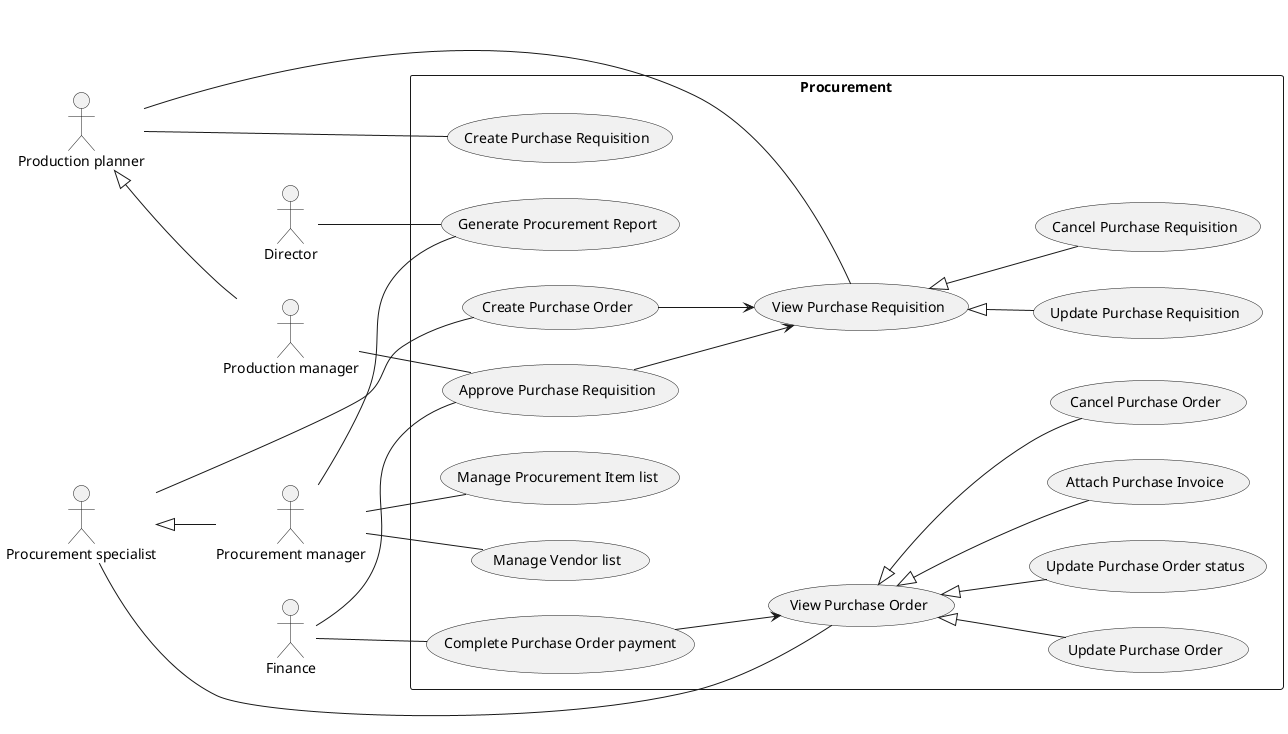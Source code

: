 @startuml Procurement
left to right direction

:Director: as d
:Finance: as f

:Production planner: as pp
:Production manager: as prm
pp <|-- prm

:Procurement manager: as pm
:Procurement specialist: as ps
ps <|-- pm

rectangle Procurement {
    pp -- (Create Purchase Requisition)
    pp -- (View Purchase Requisition)
    (View Purchase Requisition) <|-- (Update Purchase Requisition)
    (View Purchase Requisition) <|-- (Cancel Purchase Requisition)
    f -- (Approve Purchase Requisition)
    prm -- (Approve Purchase Requisition)
    (Approve Purchase Requisition) --> (View Purchase Requisition)

    ps -- (Create Purchase Order)
    (Create Purchase Order) --> (View Purchase Requisition)
    ps -- (View Purchase Order)
    (View Purchase Order) <|-- (Update Purchase Order)
    (View Purchase Order) <|-- (Update Purchase Order status)
    (View Purchase Order) <|-- (Attach Purchase Invoice)
    (View Purchase Order) <|-- (Cancel Purchase Order)
    f -- (Complete Purchase Order payment)
    (Complete Purchase Order payment) --> (View Purchase Order)

    pm -- (Manage Vendor list)
    pm -- (Manage Procurement Item list)

    pm -- (Generate Procurement Report)
    d -- (Generate Procurement Report)
}
@enduml